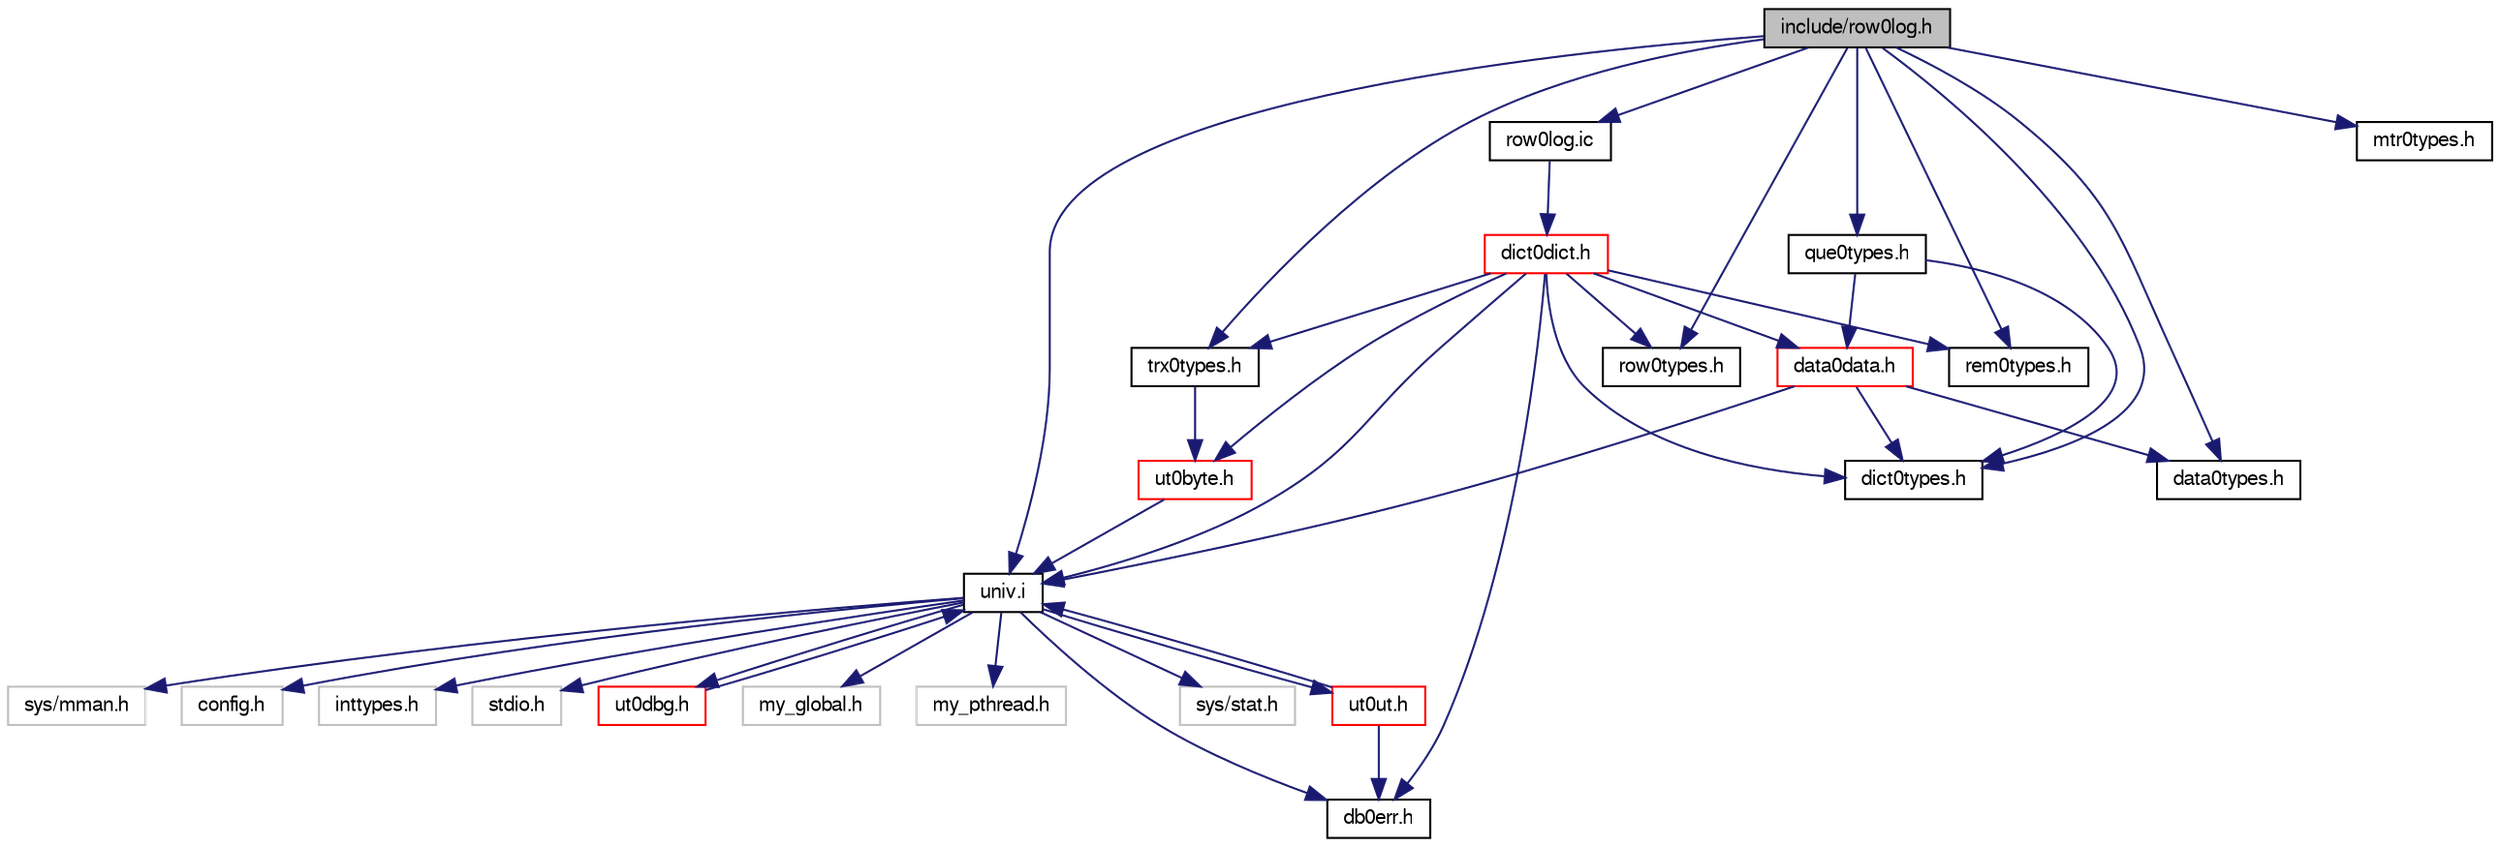 digraph "include/row0log.h"
{
  bgcolor="transparent";
  edge [fontname="FreeSans",fontsize="10",labelfontname="FreeSans",labelfontsize="10"];
  node [fontname="FreeSans",fontsize="10",shape=record];
  Node1 [label="include/row0log.h",height=0.2,width=0.4,color="black", fillcolor="grey75", style="filled" fontcolor="black"];
  Node1 -> Node2 [color="midnightblue",fontsize="10",style="solid",fontname="FreeSans"];
  Node2 [label="univ.i",height=0.2,width=0.4,color="black",URL="$univ_8i.html"];
  Node2 -> Node3 [color="midnightblue",fontsize="10",style="solid",fontname="FreeSans"];
  Node3 [label="my_global.h",height=0.2,width=0.4,color="grey75"];
  Node2 -> Node4 [color="midnightblue",fontsize="10",style="solid",fontname="FreeSans"];
  Node4 [label="my_pthread.h",height=0.2,width=0.4,color="grey75"];
  Node2 -> Node5 [color="midnightblue",fontsize="10",style="solid",fontname="FreeSans"];
  Node5 [label="sys/stat.h",height=0.2,width=0.4,color="grey75"];
  Node2 -> Node6 [color="midnightblue",fontsize="10",style="solid",fontname="FreeSans"];
  Node6 [label="sys/mman.h",height=0.2,width=0.4,color="grey75"];
  Node2 -> Node7 [color="midnightblue",fontsize="10",style="solid",fontname="FreeSans"];
  Node7 [label="config.h",height=0.2,width=0.4,color="grey75"];
  Node2 -> Node8 [color="midnightblue",fontsize="10",style="solid",fontname="FreeSans"];
  Node8 [label="inttypes.h",height=0.2,width=0.4,color="grey75"];
  Node2 -> Node9 [color="midnightblue",fontsize="10",style="solid",fontname="FreeSans"];
  Node9 [label="stdio.h",height=0.2,width=0.4,color="grey75"];
  Node2 -> Node10 [color="midnightblue",fontsize="10",style="solid",fontname="FreeSans"];
  Node10 [label="ut0dbg.h",height=0.2,width=0.4,color="red",URL="$ut0dbg_8h.html"];
  Node10 -> Node2 [color="midnightblue",fontsize="10",style="solid",fontname="FreeSans"];
  Node2 -> Node11 [color="midnightblue",fontsize="10",style="solid",fontname="FreeSans"];
  Node11 [label="ut0ut.h",height=0.2,width=0.4,color="red",URL="$ut0ut_8h.html"];
  Node11 -> Node2 [color="midnightblue",fontsize="10",style="solid",fontname="FreeSans"];
  Node11 -> Node12 [color="midnightblue",fontsize="10",style="solid",fontname="FreeSans"];
  Node12 [label="db0err.h",height=0.2,width=0.4,color="black",URL="$db0err_8h.html"];
  Node2 -> Node12 [color="midnightblue",fontsize="10",style="solid",fontname="FreeSans"];
  Node1 -> Node13 [color="midnightblue",fontsize="10",style="solid",fontname="FreeSans"];
  Node13 [label="mtr0types.h",height=0.2,width=0.4,color="black",URL="$mtr0types_8h.html"];
  Node1 -> Node14 [color="midnightblue",fontsize="10",style="solid",fontname="FreeSans"];
  Node14 [label="row0types.h",height=0.2,width=0.4,color="black",URL="$row0types_8h.html"];
  Node1 -> Node15 [color="midnightblue",fontsize="10",style="solid",fontname="FreeSans"];
  Node15 [label="rem0types.h",height=0.2,width=0.4,color="black",URL="$rem0types_8h.html"];
  Node1 -> Node16 [color="midnightblue",fontsize="10",style="solid",fontname="FreeSans"];
  Node16 [label="data0types.h",height=0.2,width=0.4,color="black",URL="$data0types_8h.html"];
  Node1 -> Node17 [color="midnightblue",fontsize="10",style="solid",fontname="FreeSans"];
  Node17 [label="dict0types.h",height=0.2,width=0.4,color="black",URL="$dict0types_8h.html"];
  Node1 -> Node18 [color="midnightblue",fontsize="10",style="solid",fontname="FreeSans"];
  Node18 [label="trx0types.h",height=0.2,width=0.4,color="black",URL="$trx0types_8h.html"];
  Node18 -> Node19 [color="midnightblue",fontsize="10",style="solid",fontname="FreeSans"];
  Node19 [label="ut0byte.h",height=0.2,width=0.4,color="red",URL="$ut0byte_8h.html"];
  Node19 -> Node2 [color="midnightblue",fontsize="10",style="solid",fontname="FreeSans"];
  Node1 -> Node20 [color="midnightblue",fontsize="10",style="solid",fontname="FreeSans"];
  Node20 [label="que0types.h",height=0.2,width=0.4,color="black",URL="$que0types_8h.html"];
  Node20 -> Node21 [color="midnightblue",fontsize="10",style="solid",fontname="FreeSans"];
  Node21 [label="data0data.h",height=0.2,width=0.4,color="red",URL="$data0data_8h.html"];
  Node21 -> Node2 [color="midnightblue",fontsize="10",style="solid",fontname="FreeSans"];
  Node21 -> Node16 [color="midnightblue",fontsize="10",style="solid",fontname="FreeSans"];
  Node21 -> Node17 [color="midnightblue",fontsize="10",style="solid",fontname="FreeSans"];
  Node20 -> Node17 [color="midnightblue",fontsize="10",style="solid",fontname="FreeSans"];
  Node1 -> Node22 [color="midnightblue",fontsize="10",style="solid",fontname="FreeSans"];
  Node22 [label="row0log.ic",height=0.2,width=0.4,color="black",URL="$row0log_8ic.html"];
  Node22 -> Node23 [color="midnightblue",fontsize="10",style="solid",fontname="FreeSans"];
  Node23 [label="dict0dict.h",height=0.2,width=0.4,color="red",URL="$dict0dict_8h.html"];
  Node23 -> Node2 [color="midnightblue",fontsize="10",style="solid",fontname="FreeSans"];
  Node23 -> Node12 [color="midnightblue",fontsize="10",style="solid",fontname="FreeSans"];
  Node23 -> Node17 [color="midnightblue",fontsize="10",style="solid",fontname="FreeSans"];
  Node23 -> Node21 [color="midnightblue",fontsize="10",style="solid",fontname="FreeSans"];
  Node23 -> Node15 [color="midnightblue",fontsize="10",style="solid",fontname="FreeSans"];
  Node23 -> Node19 [color="midnightblue",fontsize="10",style="solid",fontname="FreeSans"];
  Node23 -> Node18 [color="midnightblue",fontsize="10",style="solid",fontname="FreeSans"];
  Node23 -> Node14 [color="midnightblue",fontsize="10",style="solid",fontname="FreeSans"];
}
